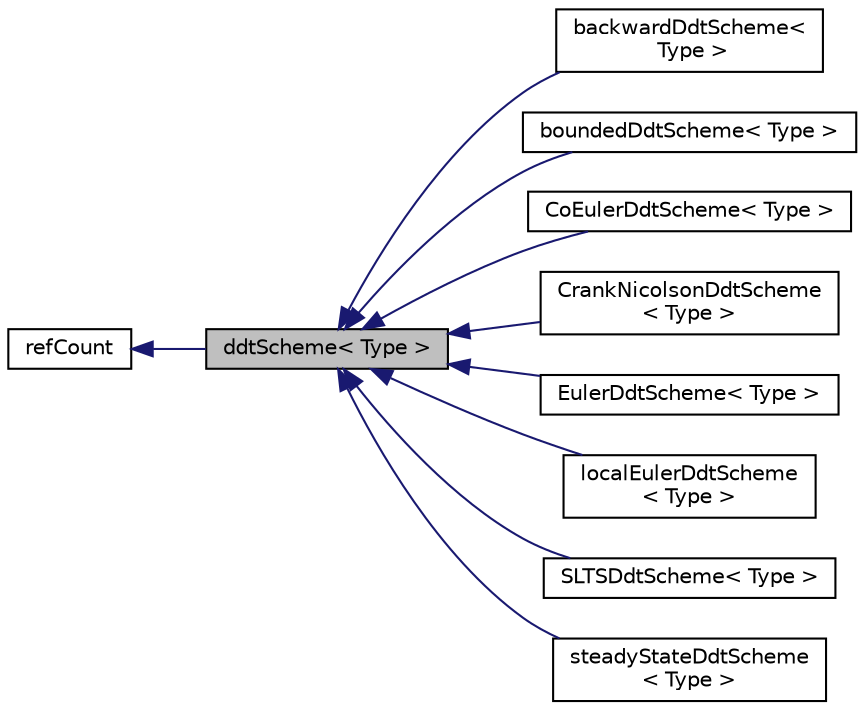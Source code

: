 digraph "ddtScheme&lt; Type &gt;"
{
  bgcolor="transparent";
  edge [fontname="Helvetica",fontsize="10",labelfontname="Helvetica",labelfontsize="10"];
  node [fontname="Helvetica",fontsize="10",shape=record];
  rankdir="LR";
  Node1 [label="ddtScheme\< Type \>",height=0.2,width=0.4,color="black", fillcolor="grey75", style="filled", fontcolor="black"];
  Node2 -> Node1 [dir="back",color="midnightblue",fontsize="10",style="solid",fontname="Helvetica"];
  Node2 [label="refCount",height=0.2,width=0.4,color="black",URL="$a02165.html",tooltip="Reference counter for various OpenFOAM components. "];
  Node1 -> Node3 [dir="back",color="midnightblue",fontsize="10",style="solid",fontname="Helvetica"];
  Node3 [label="backwardDdtScheme\<\l Type \>",height=0.2,width=0.4,color="black",URL="$a00093.html",tooltip="Second-order backward-differencing ddt using the current and two previous time-step values..."];
  Node1 -> Node4 [dir="back",color="midnightblue",fontsize="10",style="solid",fontname="Helvetica"];
  Node4 [label="boundedDdtScheme\< Type \>",height=0.2,width=0.4,color="black",URL="$a00156.html",tooltip="Bounded form of the selected ddt scheme. "];
  Node1 -> Node5 [dir="back",color="midnightblue",fontsize="10",style="solid",fontname="Helvetica"];
  Node5 [label="CoEulerDdtScheme\< Type \>",height=0.2,width=0.4,color="black",URL="$a00308.html",tooltip="Courant number limited first-order Euler implicit/explicit ddt. "];
  Node1 -> Node6 [dir="back",color="midnightblue",fontsize="10",style="solid",fontname="Helvetica"];
  Node6 [label="CrankNicolsonDdtScheme\l\< Type \>",height=0.2,width=0.4,color="black",URL="$a00439.html",tooltip="Second-oder Crank-Nicolson implicit ddt using the current and previous time-step fields as well as th..."];
  Node1 -> Node7 [dir="back",color="midnightblue",fontsize="10",style="solid",fontname="Helvetica"];
  Node7 [label="EulerDdtScheme\< Type \>",height=0.2,width=0.4,color="black",URL="$a00693.html",tooltip="Basic first-order Euler implicit/explicit ddt using only the current and previous time-step values..."];
  Node1 -> Node8 [dir="back",color="midnightblue",fontsize="10",style="solid",fontname="Helvetica"];
  Node8 [label="localEulerDdtScheme\l\< Type \>",height=0.2,width=0.4,color="black",URL="$a01408.html",tooltip="Local time-step first-order Euler implicit/explicit ddt. "];
  Node1 -> Node9 [dir="back",color="midnightblue",fontsize="10",style="solid",fontname="Helvetica"];
  Node9 [label="SLTSDdtScheme\< Type \>",height=0.2,width=0.4,color="black",URL="$a02426.html",tooltip="Stabilised local time-step first-order Euler implicit/explicit ddt. The time-step is adjusted locally..."];
  Node1 -> Node10 [dir="back",color="midnightblue",fontsize="10",style="solid",fontname="Helvetica"];
  Node10 [label="steadyStateDdtScheme\l\< Type \>",height=0.2,width=0.4,color="black",URL="$a02532.html",tooltip="SteadyState implicit/explicit ddt which returns 0. "];
}

